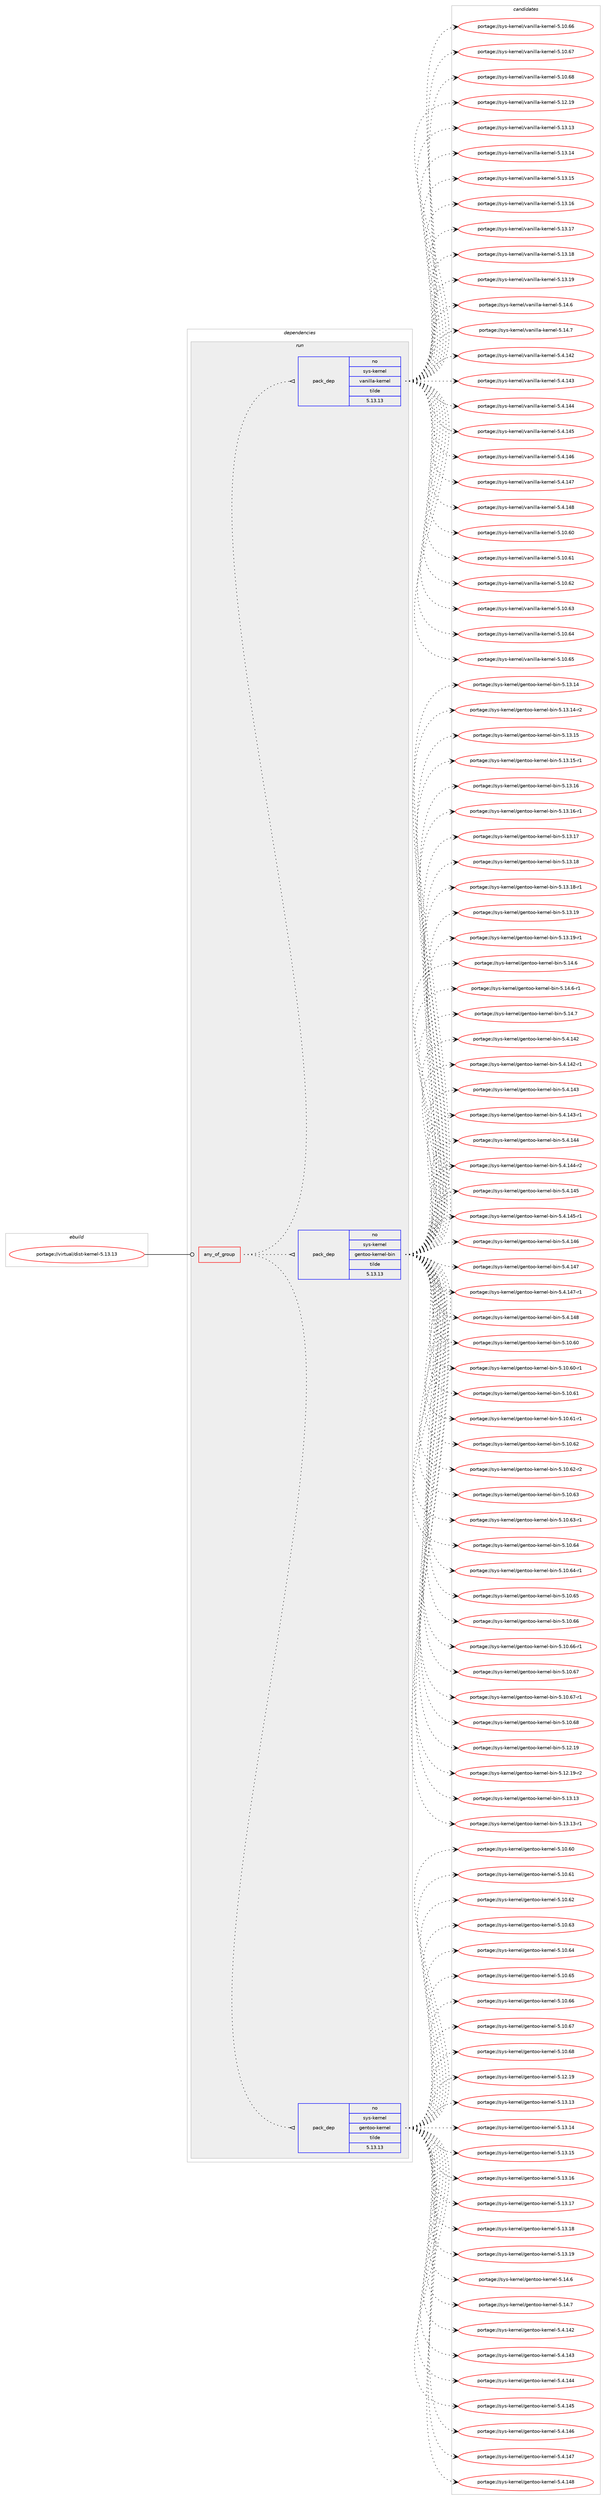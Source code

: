 digraph prolog {

# *************
# Graph options
# *************

newrank=true;
concentrate=true;
compound=true;
graph [rankdir=LR,fontname=Helvetica,fontsize=10,ranksep=1.5];#, ranksep=2.5, nodesep=0.2];
edge  [arrowhead=vee];
node  [fontname=Helvetica,fontsize=10];

# **********
# The ebuild
# **********

subgraph cluster_leftcol {
color=gray;
rank=same;
label=<<i>ebuild</i>>;
id [label="portage://virtual/dist-kernel-5.13.13", color=red, width=4, href="../virtual/dist-kernel-5.13.13.svg"];
}

# ****************
# The dependencies
# ****************

subgraph cluster_midcol {
color=gray;
label=<<i>dependencies</i>>;
subgraph cluster_compile {
fillcolor="#eeeeee";
style=filled;
label=<<i>compile</i>>;
}
subgraph cluster_compileandrun {
fillcolor="#eeeeee";
style=filled;
label=<<i>compile and run</i>>;
}
subgraph cluster_run {
fillcolor="#eeeeee";
style=filled;
label=<<i>run</i>>;
subgraph any9 {
dependency659 [label=<<TABLE BORDER="0" CELLBORDER="1" CELLSPACING="0" CELLPADDING="4"><TR><TD CELLPADDING="10">any_of_group</TD></TR></TABLE>>, shape=none, color=red];subgraph pack335 {
dependency660 [label=<<TABLE BORDER="0" CELLBORDER="1" CELLSPACING="0" CELLPADDING="4" WIDTH="220"><TR><TD ROWSPAN="6" CELLPADDING="30">pack_dep</TD></TR><TR><TD WIDTH="110">no</TD></TR><TR><TD>sys-kernel</TD></TR><TR><TD>gentoo-kernel</TD></TR><TR><TD>tilde</TD></TR><TR><TD>5.13.13</TD></TR></TABLE>>, shape=none, color=blue];
}
dependency659:e -> dependency660:w [weight=20,style="dotted",arrowhead="oinv"];
subgraph pack336 {
dependency661 [label=<<TABLE BORDER="0" CELLBORDER="1" CELLSPACING="0" CELLPADDING="4" WIDTH="220"><TR><TD ROWSPAN="6" CELLPADDING="30">pack_dep</TD></TR><TR><TD WIDTH="110">no</TD></TR><TR><TD>sys-kernel</TD></TR><TR><TD>gentoo-kernel-bin</TD></TR><TR><TD>tilde</TD></TR><TR><TD>5.13.13</TD></TR></TABLE>>, shape=none, color=blue];
}
dependency659:e -> dependency661:w [weight=20,style="dotted",arrowhead="oinv"];
subgraph pack337 {
dependency662 [label=<<TABLE BORDER="0" CELLBORDER="1" CELLSPACING="0" CELLPADDING="4" WIDTH="220"><TR><TD ROWSPAN="6" CELLPADDING="30">pack_dep</TD></TR><TR><TD WIDTH="110">no</TD></TR><TR><TD>sys-kernel</TD></TR><TR><TD>vanilla-kernel</TD></TR><TR><TD>tilde</TD></TR><TR><TD>5.13.13</TD></TR></TABLE>>, shape=none, color=blue];
}
dependency659:e -> dependency662:w [weight=20,style="dotted",arrowhead="oinv"];
}
id:e -> dependency659:w [weight=20,style="solid",arrowhead="odot"];
}
}

# **************
# The candidates
# **************

subgraph cluster_choices {
rank=same;
color=gray;
label=<<i>candidates</i>>;

subgraph choice335 {
color=black;
nodesep=1;
choice1151211154510710111411010110847103101110116111111451071011141101011084553464948465448 [label="portage://sys-kernel/gentoo-kernel-5.10.60", color=red, width=4,href="../sys-kernel/gentoo-kernel-5.10.60.svg"];
choice1151211154510710111411010110847103101110116111111451071011141101011084553464948465449 [label="portage://sys-kernel/gentoo-kernel-5.10.61", color=red, width=4,href="../sys-kernel/gentoo-kernel-5.10.61.svg"];
choice1151211154510710111411010110847103101110116111111451071011141101011084553464948465450 [label="portage://sys-kernel/gentoo-kernel-5.10.62", color=red, width=4,href="../sys-kernel/gentoo-kernel-5.10.62.svg"];
choice1151211154510710111411010110847103101110116111111451071011141101011084553464948465451 [label="portage://sys-kernel/gentoo-kernel-5.10.63", color=red, width=4,href="../sys-kernel/gentoo-kernel-5.10.63.svg"];
choice1151211154510710111411010110847103101110116111111451071011141101011084553464948465452 [label="portage://sys-kernel/gentoo-kernel-5.10.64", color=red, width=4,href="../sys-kernel/gentoo-kernel-5.10.64.svg"];
choice1151211154510710111411010110847103101110116111111451071011141101011084553464948465453 [label="portage://sys-kernel/gentoo-kernel-5.10.65", color=red, width=4,href="../sys-kernel/gentoo-kernel-5.10.65.svg"];
choice1151211154510710111411010110847103101110116111111451071011141101011084553464948465454 [label="portage://sys-kernel/gentoo-kernel-5.10.66", color=red, width=4,href="../sys-kernel/gentoo-kernel-5.10.66.svg"];
choice1151211154510710111411010110847103101110116111111451071011141101011084553464948465455 [label="portage://sys-kernel/gentoo-kernel-5.10.67", color=red, width=4,href="../sys-kernel/gentoo-kernel-5.10.67.svg"];
choice1151211154510710111411010110847103101110116111111451071011141101011084553464948465456 [label="portage://sys-kernel/gentoo-kernel-5.10.68", color=red, width=4,href="../sys-kernel/gentoo-kernel-5.10.68.svg"];
choice1151211154510710111411010110847103101110116111111451071011141101011084553464950464957 [label="portage://sys-kernel/gentoo-kernel-5.12.19", color=red, width=4,href="../sys-kernel/gentoo-kernel-5.12.19.svg"];
choice1151211154510710111411010110847103101110116111111451071011141101011084553464951464951 [label="portage://sys-kernel/gentoo-kernel-5.13.13", color=red, width=4,href="../sys-kernel/gentoo-kernel-5.13.13.svg"];
choice1151211154510710111411010110847103101110116111111451071011141101011084553464951464952 [label="portage://sys-kernel/gentoo-kernel-5.13.14", color=red, width=4,href="../sys-kernel/gentoo-kernel-5.13.14.svg"];
choice1151211154510710111411010110847103101110116111111451071011141101011084553464951464953 [label="portage://sys-kernel/gentoo-kernel-5.13.15", color=red, width=4,href="../sys-kernel/gentoo-kernel-5.13.15.svg"];
choice1151211154510710111411010110847103101110116111111451071011141101011084553464951464954 [label="portage://sys-kernel/gentoo-kernel-5.13.16", color=red, width=4,href="../sys-kernel/gentoo-kernel-5.13.16.svg"];
choice1151211154510710111411010110847103101110116111111451071011141101011084553464951464955 [label="portage://sys-kernel/gentoo-kernel-5.13.17", color=red, width=4,href="../sys-kernel/gentoo-kernel-5.13.17.svg"];
choice1151211154510710111411010110847103101110116111111451071011141101011084553464951464956 [label="portage://sys-kernel/gentoo-kernel-5.13.18", color=red, width=4,href="../sys-kernel/gentoo-kernel-5.13.18.svg"];
choice1151211154510710111411010110847103101110116111111451071011141101011084553464951464957 [label="portage://sys-kernel/gentoo-kernel-5.13.19", color=red, width=4,href="../sys-kernel/gentoo-kernel-5.13.19.svg"];
choice11512111545107101114110101108471031011101161111114510710111411010110845534649524654 [label="portage://sys-kernel/gentoo-kernel-5.14.6", color=red, width=4,href="../sys-kernel/gentoo-kernel-5.14.6.svg"];
choice11512111545107101114110101108471031011101161111114510710111411010110845534649524655 [label="portage://sys-kernel/gentoo-kernel-5.14.7", color=red, width=4,href="../sys-kernel/gentoo-kernel-5.14.7.svg"];
choice1151211154510710111411010110847103101110116111111451071011141101011084553465246495250 [label="portage://sys-kernel/gentoo-kernel-5.4.142", color=red, width=4,href="../sys-kernel/gentoo-kernel-5.4.142.svg"];
choice1151211154510710111411010110847103101110116111111451071011141101011084553465246495251 [label="portage://sys-kernel/gentoo-kernel-5.4.143", color=red, width=4,href="../sys-kernel/gentoo-kernel-5.4.143.svg"];
choice1151211154510710111411010110847103101110116111111451071011141101011084553465246495252 [label="portage://sys-kernel/gentoo-kernel-5.4.144", color=red, width=4,href="../sys-kernel/gentoo-kernel-5.4.144.svg"];
choice1151211154510710111411010110847103101110116111111451071011141101011084553465246495253 [label="portage://sys-kernel/gentoo-kernel-5.4.145", color=red, width=4,href="../sys-kernel/gentoo-kernel-5.4.145.svg"];
choice1151211154510710111411010110847103101110116111111451071011141101011084553465246495254 [label="portage://sys-kernel/gentoo-kernel-5.4.146", color=red, width=4,href="../sys-kernel/gentoo-kernel-5.4.146.svg"];
choice1151211154510710111411010110847103101110116111111451071011141101011084553465246495255 [label="portage://sys-kernel/gentoo-kernel-5.4.147", color=red, width=4,href="../sys-kernel/gentoo-kernel-5.4.147.svg"];
choice1151211154510710111411010110847103101110116111111451071011141101011084553465246495256 [label="portage://sys-kernel/gentoo-kernel-5.4.148", color=red, width=4,href="../sys-kernel/gentoo-kernel-5.4.148.svg"];
dependency660:e -> choice1151211154510710111411010110847103101110116111111451071011141101011084553464948465448:w [style=dotted,weight="100"];
dependency660:e -> choice1151211154510710111411010110847103101110116111111451071011141101011084553464948465449:w [style=dotted,weight="100"];
dependency660:e -> choice1151211154510710111411010110847103101110116111111451071011141101011084553464948465450:w [style=dotted,weight="100"];
dependency660:e -> choice1151211154510710111411010110847103101110116111111451071011141101011084553464948465451:w [style=dotted,weight="100"];
dependency660:e -> choice1151211154510710111411010110847103101110116111111451071011141101011084553464948465452:w [style=dotted,weight="100"];
dependency660:e -> choice1151211154510710111411010110847103101110116111111451071011141101011084553464948465453:w [style=dotted,weight="100"];
dependency660:e -> choice1151211154510710111411010110847103101110116111111451071011141101011084553464948465454:w [style=dotted,weight="100"];
dependency660:e -> choice1151211154510710111411010110847103101110116111111451071011141101011084553464948465455:w [style=dotted,weight="100"];
dependency660:e -> choice1151211154510710111411010110847103101110116111111451071011141101011084553464948465456:w [style=dotted,weight="100"];
dependency660:e -> choice1151211154510710111411010110847103101110116111111451071011141101011084553464950464957:w [style=dotted,weight="100"];
dependency660:e -> choice1151211154510710111411010110847103101110116111111451071011141101011084553464951464951:w [style=dotted,weight="100"];
dependency660:e -> choice1151211154510710111411010110847103101110116111111451071011141101011084553464951464952:w [style=dotted,weight="100"];
dependency660:e -> choice1151211154510710111411010110847103101110116111111451071011141101011084553464951464953:w [style=dotted,weight="100"];
dependency660:e -> choice1151211154510710111411010110847103101110116111111451071011141101011084553464951464954:w [style=dotted,weight="100"];
dependency660:e -> choice1151211154510710111411010110847103101110116111111451071011141101011084553464951464955:w [style=dotted,weight="100"];
dependency660:e -> choice1151211154510710111411010110847103101110116111111451071011141101011084553464951464956:w [style=dotted,weight="100"];
dependency660:e -> choice1151211154510710111411010110847103101110116111111451071011141101011084553464951464957:w [style=dotted,weight="100"];
dependency660:e -> choice11512111545107101114110101108471031011101161111114510710111411010110845534649524654:w [style=dotted,weight="100"];
dependency660:e -> choice11512111545107101114110101108471031011101161111114510710111411010110845534649524655:w [style=dotted,weight="100"];
dependency660:e -> choice1151211154510710111411010110847103101110116111111451071011141101011084553465246495250:w [style=dotted,weight="100"];
dependency660:e -> choice1151211154510710111411010110847103101110116111111451071011141101011084553465246495251:w [style=dotted,weight="100"];
dependency660:e -> choice1151211154510710111411010110847103101110116111111451071011141101011084553465246495252:w [style=dotted,weight="100"];
dependency660:e -> choice1151211154510710111411010110847103101110116111111451071011141101011084553465246495253:w [style=dotted,weight="100"];
dependency660:e -> choice1151211154510710111411010110847103101110116111111451071011141101011084553465246495254:w [style=dotted,weight="100"];
dependency660:e -> choice1151211154510710111411010110847103101110116111111451071011141101011084553465246495255:w [style=dotted,weight="100"];
dependency660:e -> choice1151211154510710111411010110847103101110116111111451071011141101011084553465246495256:w [style=dotted,weight="100"];
}
subgraph choice336 {
color=black;
nodesep=1;
choice11512111545107101114110101108471031011101161111114510710111411010110845981051104553464948465448 [label="portage://sys-kernel/gentoo-kernel-bin-5.10.60", color=red, width=4,href="../sys-kernel/gentoo-kernel-bin-5.10.60.svg"];
choice115121115451071011141101011084710310111011611111145107101114110101108459810511045534649484654484511449 [label="portage://sys-kernel/gentoo-kernel-bin-5.10.60-r1", color=red, width=4,href="../sys-kernel/gentoo-kernel-bin-5.10.60-r1.svg"];
choice11512111545107101114110101108471031011101161111114510710111411010110845981051104553464948465449 [label="portage://sys-kernel/gentoo-kernel-bin-5.10.61", color=red, width=4,href="../sys-kernel/gentoo-kernel-bin-5.10.61.svg"];
choice115121115451071011141101011084710310111011611111145107101114110101108459810511045534649484654494511449 [label="portage://sys-kernel/gentoo-kernel-bin-5.10.61-r1", color=red, width=4,href="../sys-kernel/gentoo-kernel-bin-5.10.61-r1.svg"];
choice11512111545107101114110101108471031011101161111114510710111411010110845981051104553464948465450 [label="portage://sys-kernel/gentoo-kernel-bin-5.10.62", color=red, width=4,href="../sys-kernel/gentoo-kernel-bin-5.10.62.svg"];
choice115121115451071011141101011084710310111011611111145107101114110101108459810511045534649484654504511450 [label="portage://sys-kernel/gentoo-kernel-bin-5.10.62-r2", color=red, width=4,href="../sys-kernel/gentoo-kernel-bin-5.10.62-r2.svg"];
choice11512111545107101114110101108471031011101161111114510710111411010110845981051104553464948465451 [label="portage://sys-kernel/gentoo-kernel-bin-5.10.63", color=red, width=4,href="../sys-kernel/gentoo-kernel-bin-5.10.63.svg"];
choice115121115451071011141101011084710310111011611111145107101114110101108459810511045534649484654514511449 [label="portage://sys-kernel/gentoo-kernel-bin-5.10.63-r1", color=red, width=4,href="../sys-kernel/gentoo-kernel-bin-5.10.63-r1.svg"];
choice11512111545107101114110101108471031011101161111114510710111411010110845981051104553464948465452 [label="portage://sys-kernel/gentoo-kernel-bin-5.10.64", color=red, width=4,href="../sys-kernel/gentoo-kernel-bin-5.10.64.svg"];
choice115121115451071011141101011084710310111011611111145107101114110101108459810511045534649484654524511449 [label="portage://sys-kernel/gentoo-kernel-bin-5.10.64-r1", color=red, width=4,href="../sys-kernel/gentoo-kernel-bin-5.10.64-r1.svg"];
choice11512111545107101114110101108471031011101161111114510710111411010110845981051104553464948465453 [label="portage://sys-kernel/gentoo-kernel-bin-5.10.65", color=red, width=4,href="../sys-kernel/gentoo-kernel-bin-5.10.65.svg"];
choice11512111545107101114110101108471031011101161111114510710111411010110845981051104553464948465454 [label="portage://sys-kernel/gentoo-kernel-bin-5.10.66", color=red, width=4,href="../sys-kernel/gentoo-kernel-bin-5.10.66.svg"];
choice115121115451071011141101011084710310111011611111145107101114110101108459810511045534649484654544511449 [label="portage://sys-kernel/gentoo-kernel-bin-5.10.66-r1", color=red, width=4,href="../sys-kernel/gentoo-kernel-bin-5.10.66-r1.svg"];
choice11512111545107101114110101108471031011101161111114510710111411010110845981051104553464948465455 [label="portage://sys-kernel/gentoo-kernel-bin-5.10.67", color=red, width=4,href="../sys-kernel/gentoo-kernel-bin-5.10.67.svg"];
choice115121115451071011141101011084710310111011611111145107101114110101108459810511045534649484654554511449 [label="portage://sys-kernel/gentoo-kernel-bin-5.10.67-r1", color=red, width=4,href="../sys-kernel/gentoo-kernel-bin-5.10.67-r1.svg"];
choice11512111545107101114110101108471031011101161111114510710111411010110845981051104553464948465456 [label="portage://sys-kernel/gentoo-kernel-bin-5.10.68", color=red, width=4,href="../sys-kernel/gentoo-kernel-bin-5.10.68.svg"];
choice11512111545107101114110101108471031011101161111114510710111411010110845981051104553464950464957 [label="portage://sys-kernel/gentoo-kernel-bin-5.12.19", color=red, width=4,href="../sys-kernel/gentoo-kernel-bin-5.12.19.svg"];
choice115121115451071011141101011084710310111011611111145107101114110101108459810511045534649504649574511450 [label="portage://sys-kernel/gentoo-kernel-bin-5.12.19-r2", color=red, width=4,href="../sys-kernel/gentoo-kernel-bin-5.12.19-r2.svg"];
choice11512111545107101114110101108471031011101161111114510710111411010110845981051104553464951464951 [label="portage://sys-kernel/gentoo-kernel-bin-5.13.13", color=red, width=4,href="../sys-kernel/gentoo-kernel-bin-5.13.13.svg"];
choice115121115451071011141101011084710310111011611111145107101114110101108459810511045534649514649514511449 [label="portage://sys-kernel/gentoo-kernel-bin-5.13.13-r1", color=red, width=4,href="../sys-kernel/gentoo-kernel-bin-5.13.13-r1.svg"];
choice11512111545107101114110101108471031011101161111114510710111411010110845981051104553464951464952 [label="portage://sys-kernel/gentoo-kernel-bin-5.13.14", color=red, width=4,href="../sys-kernel/gentoo-kernel-bin-5.13.14.svg"];
choice115121115451071011141101011084710310111011611111145107101114110101108459810511045534649514649524511450 [label="portage://sys-kernel/gentoo-kernel-bin-5.13.14-r2", color=red, width=4,href="../sys-kernel/gentoo-kernel-bin-5.13.14-r2.svg"];
choice11512111545107101114110101108471031011101161111114510710111411010110845981051104553464951464953 [label="portage://sys-kernel/gentoo-kernel-bin-5.13.15", color=red, width=4,href="../sys-kernel/gentoo-kernel-bin-5.13.15.svg"];
choice115121115451071011141101011084710310111011611111145107101114110101108459810511045534649514649534511449 [label="portage://sys-kernel/gentoo-kernel-bin-5.13.15-r1", color=red, width=4,href="../sys-kernel/gentoo-kernel-bin-5.13.15-r1.svg"];
choice11512111545107101114110101108471031011101161111114510710111411010110845981051104553464951464954 [label="portage://sys-kernel/gentoo-kernel-bin-5.13.16", color=red, width=4,href="../sys-kernel/gentoo-kernel-bin-5.13.16.svg"];
choice115121115451071011141101011084710310111011611111145107101114110101108459810511045534649514649544511449 [label="portage://sys-kernel/gentoo-kernel-bin-5.13.16-r1", color=red, width=4,href="../sys-kernel/gentoo-kernel-bin-5.13.16-r1.svg"];
choice11512111545107101114110101108471031011101161111114510710111411010110845981051104553464951464955 [label="portage://sys-kernel/gentoo-kernel-bin-5.13.17", color=red, width=4,href="../sys-kernel/gentoo-kernel-bin-5.13.17.svg"];
choice11512111545107101114110101108471031011101161111114510710111411010110845981051104553464951464956 [label="portage://sys-kernel/gentoo-kernel-bin-5.13.18", color=red, width=4,href="../sys-kernel/gentoo-kernel-bin-5.13.18.svg"];
choice115121115451071011141101011084710310111011611111145107101114110101108459810511045534649514649564511449 [label="portage://sys-kernel/gentoo-kernel-bin-5.13.18-r1", color=red, width=4,href="../sys-kernel/gentoo-kernel-bin-5.13.18-r1.svg"];
choice11512111545107101114110101108471031011101161111114510710111411010110845981051104553464951464957 [label="portage://sys-kernel/gentoo-kernel-bin-5.13.19", color=red, width=4,href="../sys-kernel/gentoo-kernel-bin-5.13.19.svg"];
choice115121115451071011141101011084710310111011611111145107101114110101108459810511045534649514649574511449 [label="portage://sys-kernel/gentoo-kernel-bin-5.13.19-r1", color=red, width=4,href="../sys-kernel/gentoo-kernel-bin-5.13.19-r1.svg"];
choice115121115451071011141101011084710310111011611111145107101114110101108459810511045534649524654 [label="portage://sys-kernel/gentoo-kernel-bin-5.14.6", color=red, width=4,href="../sys-kernel/gentoo-kernel-bin-5.14.6.svg"];
choice1151211154510710111411010110847103101110116111111451071011141101011084598105110455346495246544511449 [label="portage://sys-kernel/gentoo-kernel-bin-5.14.6-r1", color=red, width=4,href="../sys-kernel/gentoo-kernel-bin-5.14.6-r1.svg"];
choice115121115451071011141101011084710310111011611111145107101114110101108459810511045534649524655 [label="portage://sys-kernel/gentoo-kernel-bin-5.14.7", color=red, width=4,href="../sys-kernel/gentoo-kernel-bin-5.14.7.svg"];
choice11512111545107101114110101108471031011101161111114510710111411010110845981051104553465246495250 [label="portage://sys-kernel/gentoo-kernel-bin-5.4.142", color=red, width=4,href="../sys-kernel/gentoo-kernel-bin-5.4.142.svg"];
choice115121115451071011141101011084710310111011611111145107101114110101108459810511045534652464952504511449 [label="portage://sys-kernel/gentoo-kernel-bin-5.4.142-r1", color=red, width=4,href="../sys-kernel/gentoo-kernel-bin-5.4.142-r1.svg"];
choice11512111545107101114110101108471031011101161111114510710111411010110845981051104553465246495251 [label="portage://sys-kernel/gentoo-kernel-bin-5.4.143", color=red, width=4,href="../sys-kernel/gentoo-kernel-bin-5.4.143.svg"];
choice115121115451071011141101011084710310111011611111145107101114110101108459810511045534652464952514511449 [label="portage://sys-kernel/gentoo-kernel-bin-5.4.143-r1", color=red, width=4,href="../sys-kernel/gentoo-kernel-bin-5.4.143-r1.svg"];
choice11512111545107101114110101108471031011101161111114510710111411010110845981051104553465246495252 [label="portage://sys-kernel/gentoo-kernel-bin-5.4.144", color=red, width=4,href="../sys-kernel/gentoo-kernel-bin-5.4.144.svg"];
choice115121115451071011141101011084710310111011611111145107101114110101108459810511045534652464952524511450 [label="portage://sys-kernel/gentoo-kernel-bin-5.4.144-r2", color=red, width=4,href="../sys-kernel/gentoo-kernel-bin-5.4.144-r2.svg"];
choice11512111545107101114110101108471031011101161111114510710111411010110845981051104553465246495253 [label="portage://sys-kernel/gentoo-kernel-bin-5.4.145", color=red, width=4,href="../sys-kernel/gentoo-kernel-bin-5.4.145.svg"];
choice115121115451071011141101011084710310111011611111145107101114110101108459810511045534652464952534511449 [label="portage://sys-kernel/gentoo-kernel-bin-5.4.145-r1", color=red, width=4,href="../sys-kernel/gentoo-kernel-bin-5.4.145-r1.svg"];
choice11512111545107101114110101108471031011101161111114510710111411010110845981051104553465246495254 [label="portage://sys-kernel/gentoo-kernel-bin-5.4.146", color=red, width=4,href="../sys-kernel/gentoo-kernel-bin-5.4.146.svg"];
choice11512111545107101114110101108471031011101161111114510710111411010110845981051104553465246495255 [label="portage://sys-kernel/gentoo-kernel-bin-5.4.147", color=red, width=4,href="../sys-kernel/gentoo-kernel-bin-5.4.147.svg"];
choice115121115451071011141101011084710310111011611111145107101114110101108459810511045534652464952554511449 [label="portage://sys-kernel/gentoo-kernel-bin-5.4.147-r1", color=red, width=4,href="../sys-kernel/gentoo-kernel-bin-5.4.147-r1.svg"];
choice11512111545107101114110101108471031011101161111114510710111411010110845981051104553465246495256 [label="portage://sys-kernel/gentoo-kernel-bin-5.4.148", color=red, width=4,href="../sys-kernel/gentoo-kernel-bin-5.4.148.svg"];
dependency661:e -> choice11512111545107101114110101108471031011101161111114510710111411010110845981051104553464948465448:w [style=dotted,weight="100"];
dependency661:e -> choice115121115451071011141101011084710310111011611111145107101114110101108459810511045534649484654484511449:w [style=dotted,weight="100"];
dependency661:e -> choice11512111545107101114110101108471031011101161111114510710111411010110845981051104553464948465449:w [style=dotted,weight="100"];
dependency661:e -> choice115121115451071011141101011084710310111011611111145107101114110101108459810511045534649484654494511449:w [style=dotted,weight="100"];
dependency661:e -> choice11512111545107101114110101108471031011101161111114510710111411010110845981051104553464948465450:w [style=dotted,weight="100"];
dependency661:e -> choice115121115451071011141101011084710310111011611111145107101114110101108459810511045534649484654504511450:w [style=dotted,weight="100"];
dependency661:e -> choice11512111545107101114110101108471031011101161111114510710111411010110845981051104553464948465451:w [style=dotted,weight="100"];
dependency661:e -> choice115121115451071011141101011084710310111011611111145107101114110101108459810511045534649484654514511449:w [style=dotted,weight="100"];
dependency661:e -> choice11512111545107101114110101108471031011101161111114510710111411010110845981051104553464948465452:w [style=dotted,weight="100"];
dependency661:e -> choice115121115451071011141101011084710310111011611111145107101114110101108459810511045534649484654524511449:w [style=dotted,weight="100"];
dependency661:e -> choice11512111545107101114110101108471031011101161111114510710111411010110845981051104553464948465453:w [style=dotted,weight="100"];
dependency661:e -> choice11512111545107101114110101108471031011101161111114510710111411010110845981051104553464948465454:w [style=dotted,weight="100"];
dependency661:e -> choice115121115451071011141101011084710310111011611111145107101114110101108459810511045534649484654544511449:w [style=dotted,weight="100"];
dependency661:e -> choice11512111545107101114110101108471031011101161111114510710111411010110845981051104553464948465455:w [style=dotted,weight="100"];
dependency661:e -> choice115121115451071011141101011084710310111011611111145107101114110101108459810511045534649484654554511449:w [style=dotted,weight="100"];
dependency661:e -> choice11512111545107101114110101108471031011101161111114510710111411010110845981051104553464948465456:w [style=dotted,weight="100"];
dependency661:e -> choice11512111545107101114110101108471031011101161111114510710111411010110845981051104553464950464957:w [style=dotted,weight="100"];
dependency661:e -> choice115121115451071011141101011084710310111011611111145107101114110101108459810511045534649504649574511450:w [style=dotted,weight="100"];
dependency661:e -> choice11512111545107101114110101108471031011101161111114510710111411010110845981051104553464951464951:w [style=dotted,weight="100"];
dependency661:e -> choice115121115451071011141101011084710310111011611111145107101114110101108459810511045534649514649514511449:w [style=dotted,weight="100"];
dependency661:e -> choice11512111545107101114110101108471031011101161111114510710111411010110845981051104553464951464952:w [style=dotted,weight="100"];
dependency661:e -> choice115121115451071011141101011084710310111011611111145107101114110101108459810511045534649514649524511450:w [style=dotted,weight="100"];
dependency661:e -> choice11512111545107101114110101108471031011101161111114510710111411010110845981051104553464951464953:w [style=dotted,weight="100"];
dependency661:e -> choice115121115451071011141101011084710310111011611111145107101114110101108459810511045534649514649534511449:w [style=dotted,weight="100"];
dependency661:e -> choice11512111545107101114110101108471031011101161111114510710111411010110845981051104553464951464954:w [style=dotted,weight="100"];
dependency661:e -> choice115121115451071011141101011084710310111011611111145107101114110101108459810511045534649514649544511449:w [style=dotted,weight="100"];
dependency661:e -> choice11512111545107101114110101108471031011101161111114510710111411010110845981051104553464951464955:w [style=dotted,weight="100"];
dependency661:e -> choice11512111545107101114110101108471031011101161111114510710111411010110845981051104553464951464956:w [style=dotted,weight="100"];
dependency661:e -> choice115121115451071011141101011084710310111011611111145107101114110101108459810511045534649514649564511449:w [style=dotted,weight="100"];
dependency661:e -> choice11512111545107101114110101108471031011101161111114510710111411010110845981051104553464951464957:w [style=dotted,weight="100"];
dependency661:e -> choice115121115451071011141101011084710310111011611111145107101114110101108459810511045534649514649574511449:w [style=dotted,weight="100"];
dependency661:e -> choice115121115451071011141101011084710310111011611111145107101114110101108459810511045534649524654:w [style=dotted,weight="100"];
dependency661:e -> choice1151211154510710111411010110847103101110116111111451071011141101011084598105110455346495246544511449:w [style=dotted,weight="100"];
dependency661:e -> choice115121115451071011141101011084710310111011611111145107101114110101108459810511045534649524655:w [style=dotted,weight="100"];
dependency661:e -> choice11512111545107101114110101108471031011101161111114510710111411010110845981051104553465246495250:w [style=dotted,weight="100"];
dependency661:e -> choice115121115451071011141101011084710310111011611111145107101114110101108459810511045534652464952504511449:w [style=dotted,weight="100"];
dependency661:e -> choice11512111545107101114110101108471031011101161111114510710111411010110845981051104553465246495251:w [style=dotted,weight="100"];
dependency661:e -> choice115121115451071011141101011084710310111011611111145107101114110101108459810511045534652464952514511449:w [style=dotted,weight="100"];
dependency661:e -> choice11512111545107101114110101108471031011101161111114510710111411010110845981051104553465246495252:w [style=dotted,weight="100"];
dependency661:e -> choice115121115451071011141101011084710310111011611111145107101114110101108459810511045534652464952524511450:w [style=dotted,weight="100"];
dependency661:e -> choice11512111545107101114110101108471031011101161111114510710111411010110845981051104553465246495253:w [style=dotted,weight="100"];
dependency661:e -> choice115121115451071011141101011084710310111011611111145107101114110101108459810511045534652464952534511449:w [style=dotted,weight="100"];
dependency661:e -> choice11512111545107101114110101108471031011101161111114510710111411010110845981051104553465246495254:w [style=dotted,weight="100"];
dependency661:e -> choice11512111545107101114110101108471031011101161111114510710111411010110845981051104553465246495255:w [style=dotted,weight="100"];
dependency661:e -> choice115121115451071011141101011084710310111011611111145107101114110101108459810511045534652464952554511449:w [style=dotted,weight="100"];
dependency661:e -> choice11512111545107101114110101108471031011101161111114510710111411010110845981051104553465246495256:w [style=dotted,weight="100"];
}
subgraph choice337 {
color=black;
nodesep=1;
choice11512111545107101114110101108471189711010510810897451071011141101011084553464948465448 [label="portage://sys-kernel/vanilla-kernel-5.10.60", color=red, width=4,href="../sys-kernel/vanilla-kernel-5.10.60.svg"];
choice11512111545107101114110101108471189711010510810897451071011141101011084553464948465449 [label="portage://sys-kernel/vanilla-kernel-5.10.61", color=red, width=4,href="../sys-kernel/vanilla-kernel-5.10.61.svg"];
choice11512111545107101114110101108471189711010510810897451071011141101011084553464948465450 [label="portage://sys-kernel/vanilla-kernel-5.10.62", color=red, width=4,href="../sys-kernel/vanilla-kernel-5.10.62.svg"];
choice11512111545107101114110101108471189711010510810897451071011141101011084553464948465451 [label="portage://sys-kernel/vanilla-kernel-5.10.63", color=red, width=4,href="../sys-kernel/vanilla-kernel-5.10.63.svg"];
choice11512111545107101114110101108471189711010510810897451071011141101011084553464948465452 [label="portage://sys-kernel/vanilla-kernel-5.10.64", color=red, width=4,href="../sys-kernel/vanilla-kernel-5.10.64.svg"];
choice11512111545107101114110101108471189711010510810897451071011141101011084553464948465453 [label="portage://sys-kernel/vanilla-kernel-5.10.65", color=red, width=4,href="../sys-kernel/vanilla-kernel-5.10.65.svg"];
choice11512111545107101114110101108471189711010510810897451071011141101011084553464948465454 [label="portage://sys-kernel/vanilla-kernel-5.10.66", color=red, width=4,href="../sys-kernel/vanilla-kernel-5.10.66.svg"];
choice11512111545107101114110101108471189711010510810897451071011141101011084553464948465455 [label="portage://sys-kernel/vanilla-kernel-5.10.67", color=red, width=4,href="../sys-kernel/vanilla-kernel-5.10.67.svg"];
choice11512111545107101114110101108471189711010510810897451071011141101011084553464948465456 [label="portage://sys-kernel/vanilla-kernel-5.10.68", color=red, width=4,href="../sys-kernel/vanilla-kernel-5.10.68.svg"];
choice11512111545107101114110101108471189711010510810897451071011141101011084553464950464957 [label="portage://sys-kernel/vanilla-kernel-5.12.19", color=red, width=4,href="../sys-kernel/vanilla-kernel-5.12.19.svg"];
choice11512111545107101114110101108471189711010510810897451071011141101011084553464951464951 [label="portage://sys-kernel/vanilla-kernel-5.13.13", color=red, width=4,href="../sys-kernel/vanilla-kernel-5.13.13.svg"];
choice11512111545107101114110101108471189711010510810897451071011141101011084553464951464952 [label="portage://sys-kernel/vanilla-kernel-5.13.14", color=red, width=4,href="../sys-kernel/vanilla-kernel-5.13.14.svg"];
choice11512111545107101114110101108471189711010510810897451071011141101011084553464951464953 [label="portage://sys-kernel/vanilla-kernel-5.13.15", color=red, width=4,href="../sys-kernel/vanilla-kernel-5.13.15.svg"];
choice11512111545107101114110101108471189711010510810897451071011141101011084553464951464954 [label="portage://sys-kernel/vanilla-kernel-5.13.16", color=red, width=4,href="../sys-kernel/vanilla-kernel-5.13.16.svg"];
choice11512111545107101114110101108471189711010510810897451071011141101011084553464951464955 [label="portage://sys-kernel/vanilla-kernel-5.13.17", color=red, width=4,href="../sys-kernel/vanilla-kernel-5.13.17.svg"];
choice11512111545107101114110101108471189711010510810897451071011141101011084553464951464956 [label="portage://sys-kernel/vanilla-kernel-5.13.18", color=red, width=4,href="../sys-kernel/vanilla-kernel-5.13.18.svg"];
choice11512111545107101114110101108471189711010510810897451071011141101011084553464951464957 [label="portage://sys-kernel/vanilla-kernel-5.13.19", color=red, width=4,href="../sys-kernel/vanilla-kernel-5.13.19.svg"];
choice115121115451071011141101011084711897110105108108974510710111411010110845534649524654 [label="portage://sys-kernel/vanilla-kernel-5.14.6", color=red, width=4,href="../sys-kernel/vanilla-kernel-5.14.6.svg"];
choice115121115451071011141101011084711897110105108108974510710111411010110845534649524655 [label="portage://sys-kernel/vanilla-kernel-5.14.7", color=red, width=4,href="../sys-kernel/vanilla-kernel-5.14.7.svg"];
choice11512111545107101114110101108471189711010510810897451071011141101011084553465246495250 [label="portage://sys-kernel/vanilla-kernel-5.4.142", color=red, width=4,href="../sys-kernel/vanilla-kernel-5.4.142.svg"];
choice11512111545107101114110101108471189711010510810897451071011141101011084553465246495251 [label="portage://sys-kernel/vanilla-kernel-5.4.143", color=red, width=4,href="../sys-kernel/vanilla-kernel-5.4.143.svg"];
choice11512111545107101114110101108471189711010510810897451071011141101011084553465246495252 [label="portage://sys-kernel/vanilla-kernel-5.4.144", color=red, width=4,href="../sys-kernel/vanilla-kernel-5.4.144.svg"];
choice11512111545107101114110101108471189711010510810897451071011141101011084553465246495253 [label="portage://sys-kernel/vanilla-kernel-5.4.145", color=red, width=4,href="../sys-kernel/vanilla-kernel-5.4.145.svg"];
choice11512111545107101114110101108471189711010510810897451071011141101011084553465246495254 [label="portage://sys-kernel/vanilla-kernel-5.4.146", color=red, width=4,href="../sys-kernel/vanilla-kernel-5.4.146.svg"];
choice11512111545107101114110101108471189711010510810897451071011141101011084553465246495255 [label="portage://sys-kernel/vanilla-kernel-5.4.147", color=red, width=4,href="../sys-kernel/vanilla-kernel-5.4.147.svg"];
choice11512111545107101114110101108471189711010510810897451071011141101011084553465246495256 [label="portage://sys-kernel/vanilla-kernel-5.4.148", color=red, width=4,href="../sys-kernel/vanilla-kernel-5.4.148.svg"];
dependency662:e -> choice11512111545107101114110101108471189711010510810897451071011141101011084553464948465448:w [style=dotted,weight="100"];
dependency662:e -> choice11512111545107101114110101108471189711010510810897451071011141101011084553464948465449:w [style=dotted,weight="100"];
dependency662:e -> choice11512111545107101114110101108471189711010510810897451071011141101011084553464948465450:w [style=dotted,weight="100"];
dependency662:e -> choice11512111545107101114110101108471189711010510810897451071011141101011084553464948465451:w [style=dotted,weight="100"];
dependency662:e -> choice11512111545107101114110101108471189711010510810897451071011141101011084553464948465452:w [style=dotted,weight="100"];
dependency662:e -> choice11512111545107101114110101108471189711010510810897451071011141101011084553464948465453:w [style=dotted,weight="100"];
dependency662:e -> choice11512111545107101114110101108471189711010510810897451071011141101011084553464948465454:w [style=dotted,weight="100"];
dependency662:e -> choice11512111545107101114110101108471189711010510810897451071011141101011084553464948465455:w [style=dotted,weight="100"];
dependency662:e -> choice11512111545107101114110101108471189711010510810897451071011141101011084553464948465456:w [style=dotted,weight="100"];
dependency662:e -> choice11512111545107101114110101108471189711010510810897451071011141101011084553464950464957:w [style=dotted,weight="100"];
dependency662:e -> choice11512111545107101114110101108471189711010510810897451071011141101011084553464951464951:w [style=dotted,weight="100"];
dependency662:e -> choice11512111545107101114110101108471189711010510810897451071011141101011084553464951464952:w [style=dotted,weight="100"];
dependency662:e -> choice11512111545107101114110101108471189711010510810897451071011141101011084553464951464953:w [style=dotted,weight="100"];
dependency662:e -> choice11512111545107101114110101108471189711010510810897451071011141101011084553464951464954:w [style=dotted,weight="100"];
dependency662:e -> choice11512111545107101114110101108471189711010510810897451071011141101011084553464951464955:w [style=dotted,weight="100"];
dependency662:e -> choice11512111545107101114110101108471189711010510810897451071011141101011084553464951464956:w [style=dotted,weight="100"];
dependency662:e -> choice11512111545107101114110101108471189711010510810897451071011141101011084553464951464957:w [style=dotted,weight="100"];
dependency662:e -> choice115121115451071011141101011084711897110105108108974510710111411010110845534649524654:w [style=dotted,weight="100"];
dependency662:e -> choice115121115451071011141101011084711897110105108108974510710111411010110845534649524655:w [style=dotted,weight="100"];
dependency662:e -> choice11512111545107101114110101108471189711010510810897451071011141101011084553465246495250:w [style=dotted,weight="100"];
dependency662:e -> choice11512111545107101114110101108471189711010510810897451071011141101011084553465246495251:w [style=dotted,weight="100"];
dependency662:e -> choice11512111545107101114110101108471189711010510810897451071011141101011084553465246495252:w [style=dotted,weight="100"];
dependency662:e -> choice11512111545107101114110101108471189711010510810897451071011141101011084553465246495253:w [style=dotted,weight="100"];
dependency662:e -> choice11512111545107101114110101108471189711010510810897451071011141101011084553465246495254:w [style=dotted,weight="100"];
dependency662:e -> choice11512111545107101114110101108471189711010510810897451071011141101011084553465246495255:w [style=dotted,weight="100"];
dependency662:e -> choice11512111545107101114110101108471189711010510810897451071011141101011084553465246495256:w [style=dotted,weight="100"];
}
}

}
